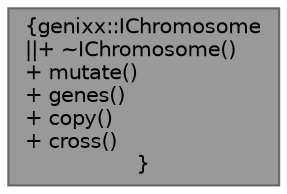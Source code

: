 digraph "genixx::IChromosome"
{
 // LATEX_PDF_SIZE
  bgcolor="transparent";
  edge [fontname=Helvetica,fontsize=10,labelfontname=Helvetica,labelfontsize=10];
  node [fontname=Helvetica,fontsize=10,shape=box,height=0.2,width=0.4];
  Node1 [label="{genixx::IChromosome\n||+ ~IChromosome()\l+ mutate()\l+ genes()\l+ copy()\l+ cross()\l}",height=0.2,width=0.4,color="gray40", fillcolor="grey60", style="filled", fontcolor="black",tooltip=" "];
}
